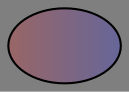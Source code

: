 graph {
  graph [bgcolor="#7f7f7f"]
  a [fillcolor="#ff000033:#0000ff33", label="", style=filled]
}
